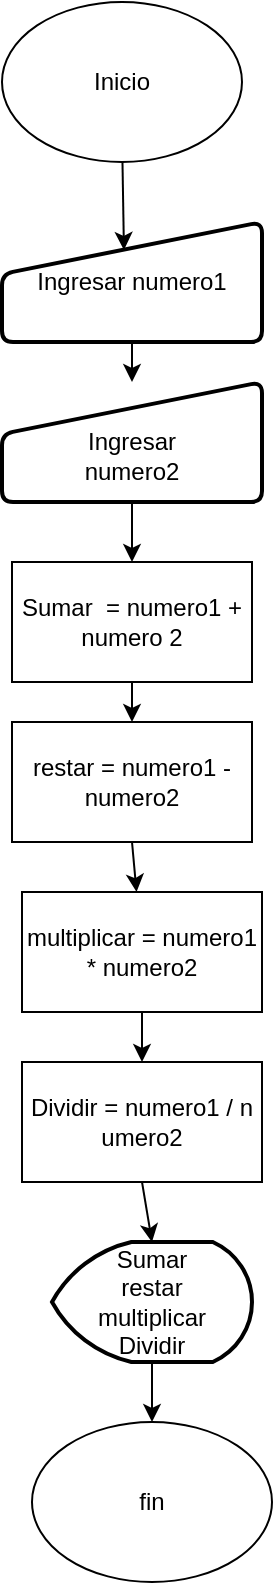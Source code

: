 <mxfile version="20.2.4" type="github">
  <diagram id="C5RBs43oDa-KdzZeNtuy" name="Page-1">
    <mxGraphModel dx="868" dy="450" grid="1" gridSize="10" guides="1" tooltips="1" connect="1" arrows="1" fold="1" page="1" pageScale="1" pageWidth="827" pageHeight="1169" math="0" shadow="0">
      <root>
        <mxCell id="WIyWlLk6GJQsqaUBKTNV-0" />
        <mxCell id="WIyWlLk6GJQsqaUBKTNV-1" parent="WIyWlLk6GJQsqaUBKTNV-0" />
        <mxCell id="8LNoN5YlBU2QQjWAoNTl-12" style="edgeStyle=none;rounded=0;orthogonalLoop=1;jettySize=auto;html=1;entryX=0.469;entryY=0.233;entryDx=0;entryDy=0;entryPerimeter=0;" edge="1" parent="WIyWlLk6GJQsqaUBKTNV-1" source="8LNoN5YlBU2QQjWAoNTl-0" target="8LNoN5YlBU2QQjWAoNTl-1">
          <mxGeometry relative="1" as="geometry" />
        </mxCell>
        <mxCell id="8LNoN5YlBU2QQjWAoNTl-0" value="Inicio" style="ellipse;whiteSpace=wrap;html=1;" vertex="1" parent="WIyWlLk6GJQsqaUBKTNV-1">
          <mxGeometry x="320" y="80" width="120" height="80" as="geometry" />
        </mxCell>
        <mxCell id="8LNoN5YlBU2QQjWAoNTl-13" style="edgeStyle=none;rounded=0;orthogonalLoop=1;jettySize=auto;html=1;exitX=0.5;exitY=1;exitDx=0;exitDy=0;" edge="1" parent="WIyWlLk6GJQsqaUBKTNV-1" source="8LNoN5YlBU2QQjWAoNTl-1" target="8LNoN5YlBU2QQjWAoNTl-2">
          <mxGeometry relative="1" as="geometry" />
        </mxCell>
        <mxCell id="8LNoN5YlBU2QQjWAoNTl-1" value="Ingresar numero1" style="html=1;strokeWidth=2;shape=manualInput;whiteSpace=wrap;rounded=1;size=26;arcSize=11;" vertex="1" parent="WIyWlLk6GJQsqaUBKTNV-1">
          <mxGeometry x="320" y="190" width="130" height="60" as="geometry" />
        </mxCell>
        <mxCell id="8LNoN5YlBU2QQjWAoNTl-14" style="edgeStyle=none;rounded=0;orthogonalLoop=1;jettySize=auto;html=1;exitX=0.5;exitY=1;exitDx=0;exitDy=0;" edge="1" parent="WIyWlLk6GJQsqaUBKTNV-1" source="8LNoN5YlBU2QQjWAoNTl-2" target="8LNoN5YlBU2QQjWAoNTl-3">
          <mxGeometry relative="1" as="geometry" />
        </mxCell>
        <mxCell id="8LNoN5YlBU2QQjWAoNTl-2" value="&lt;br&gt;Ingresar&lt;br&gt;numero2" style="html=1;strokeWidth=2;shape=manualInput;whiteSpace=wrap;rounded=1;size=26;arcSize=11;" vertex="1" parent="WIyWlLk6GJQsqaUBKTNV-1">
          <mxGeometry x="320" y="270" width="130" height="60" as="geometry" />
        </mxCell>
        <mxCell id="8LNoN5YlBU2QQjWAoNTl-15" style="edgeStyle=none;rounded=0;orthogonalLoop=1;jettySize=auto;html=1;exitX=0.5;exitY=1;exitDx=0;exitDy=0;entryX=0.5;entryY=0;entryDx=0;entryDy=0;" edge="1" parent="WIyWlLk6GJQsqaUBKTNV-1" source="8LNoN5YlBU2QQjWAoNTl-3" target="8LNoN5YlBU2QQjWAoNTl-4">
          <mxGeometry relative="1" as="geometry" />
        </mxCell>
        <mxCell id="8LNoN5YlBU2QQjWAoNTl-3" value="Sumar&amp;nbsp; = numero1 + numero 2" style="rounded=0;whiteSpace=wrap;html=1;" vertex="1" parent="WIyWlLk6GJQsqaUBKTNV-1">
          <mxGeometry x="325" y="360" width="120" height="60" as="geometry" />
        </mxCell>
        <mxCell id="8LNoN5YlBU2QQjWAoNTl-16" style="edgeStyle=none;rounded=0;orthogonalLoop=1;jettySize=auto;html=1;exitX=0.5;exitY=1;exitDx=0;exitDy=0;" edge="1" parent="WIyWlLk6GJQsqaUBKTNV-1" source="8LNoN5YlBU2QQjWAoNTl-4" target="8LNoN5YlBU2QQjWAoNTl-5">
          <mxGeometry relative="1" as="geometry" />
        </mxCell>
        <mxCell id="8LNoN5YlBU2QQjWAoNTl-4" value="restar = numero1 - numero2" style="rounded=0;whiteSpace=wrap;html=1;" vertex="1" parent="WIyWlLk6GJQsqaUBKTNV-1">
          <mxGeometry x="325" y="440" width="120" height="60" as="geometry" />
        </mxCell>
        <mxCell id="8LNoN5YlBU2QQjWAoNTl-17" style="edgeStyle=none;rounded=0;orthogonalLoop=1;jettySize=auto;html=1;exitX=0.5;exitY=1;exitDx=0;exitDy=0;entryX=0.5;entryY=0;entryDx=0;entryDy=0;" edge="1" parent="WIyWlLk6GJQsqaUBKTNV-1" source="8LNoN5YlBU2QQjWAoNTl-5" target="8LNoN5YlBU2QQjWAoNTl-6">
          <mxGeometry relative="1" as="geometry" />
        </mxCell>
        <mxCell id="8LNoN5YlBU2QQjWAoNTl-5" value="multiplicar = numero1 * numero2" style="rounded=0;whiteSpace=wrap;html=1;" vertex="1" parent="WIyWlLk6GJQsqaUBKTNV-1">
          <mxGeometry x="330" y="525" width="120" height="60" as="geometry" />
        </mxCell>
        <mxCell id="8LNoN5YlBU2QQjWAoNTl-18" style="edgeStyle=none;rounded=0;orthogonalLoop=1;jettySize=auto;html=1;exitX=0.5;exitY=1;exitDx=0;exitDy=0;entryX=0.5;entryY=0;entryDx=0;entryDy=0;entryPerimeter=0;" edge="1" parent="WIyWlLk6GJQsqaUBKTNV-1" source="8LNoN5YlBU2QQjWAoNTl-6" target="8LNoN5YlBU2QQjWAoNTl-7">
          <mxGeometry relative="1" as="geometry" />
        </mxCell>
        <mxCell id="8LNoN5YlBU2QQjWAoNTl-6" value="Dividir = numero1 / n umero2" style="rounded=0;whiteSpace=wrap;html=1;" vertex="1" parent="WIyWlLk6GJQsqaUBKTNV-1">
          <mxGeometry x="330" y="610" width="120" height="60" as="geometry" />
        </mxCell>
        <mxCell id="8LNoN5YlBU2QQjWAoNTl-20" style="edgeStyle=none;rounded=0;orthogonalLoop=1;jettySize=auto;html=1;exitX=0.5;exitY=1;exitDx=0;exitDy=0;exitPerimeter=0;" edge="1" parent="WIyWlLk6GJQsqaUBKTNV-1" source="8LNoN5YlBU2QQjWAoNTl-7" target="8LNoN5YlBU2QQjWAoNTl-19">
          <mxGeometry relative="1" as="geometry" />
        </mxCell>
        <mxCell id="8LNoN5YlBU2QQjWAoNTl-7" value="Sumar&lt;br&gt;restar&lt;br&gt;multiplicar&lt;br&gt;Dividir" style="strokeWidth=2;html=1;shape=mxgraph.flowchart.display;whiteSpace=wrap;" vertex="1" parent="WIyWlLk6GJQsqaUBKTNV-1">
          <mxGeometry x="345" y="700" width="100" height="60" as="geometry" />
        </mxCell>
        <mxCell id="8LNoN5YlBU2QQjWAoNTl-19" value="fin" style="ellipse;whiteSpace=wrap;html=1;" vertex="1" parent="WIyWlLk6GJQsqaUBKTNV-1">
          <mxGeometry x="335" y="790" width="120" height="80" as="geometry" />
        </mxCell>
      </root>
    </mxGraphModel>
  </diagram>
</mxfile>
